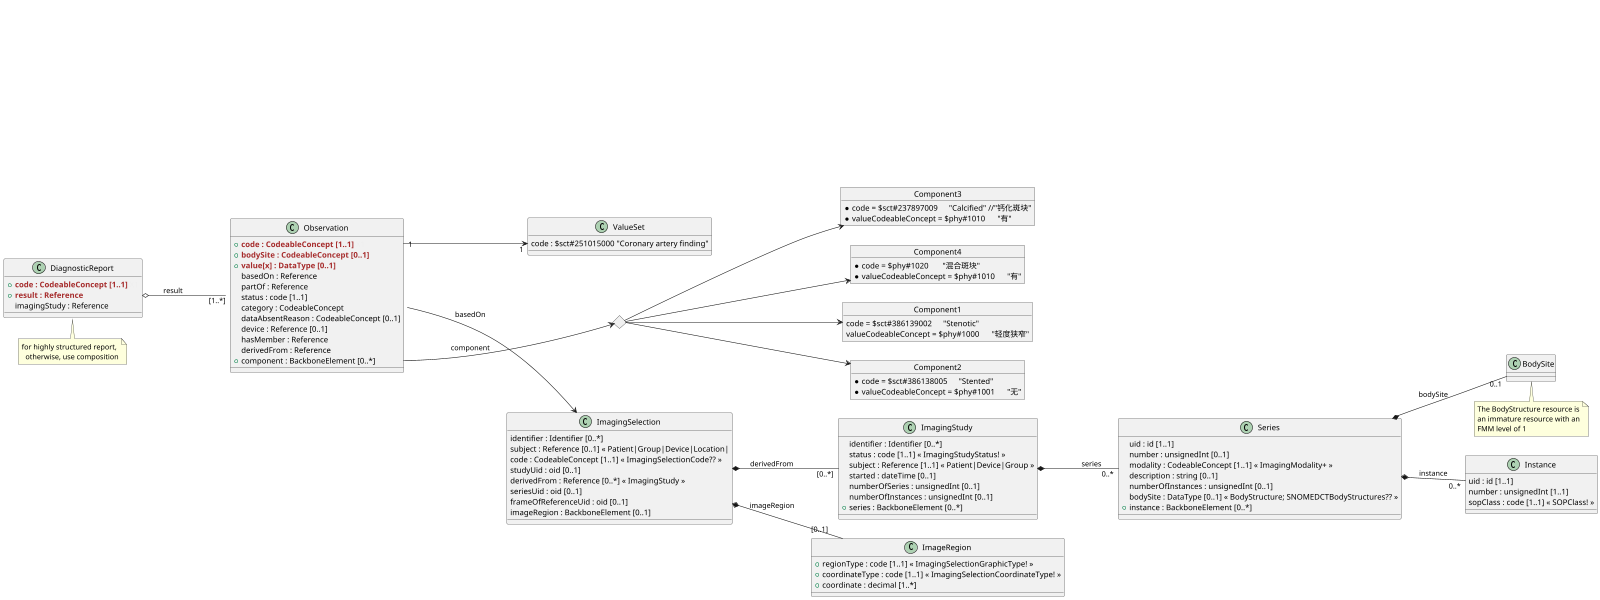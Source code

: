 @startuml ISAI-Shukun
'https://plantuml.com/object-diagram

scale 600 height
hide @unlinked

left to right direction

class Bundle {
'    identifier : Identifier [0..1]
'    type : code [1..1] « BundleType! »
'    timestamp : instant [0..1]
'    total : unsignedInt [0..1]
'    signature : Signature [0..1]
    + entry : BackboneElement [0..*]
}

class Entry {
    fullUrl : uri [0..1]
    + resource : Resource [0..1]
}


class Patient {
}

class Composition {
'    url : uri [0..1]
'    identifier : Identifier [0..1]
'    version : string [0..1]
    +status : code [1..1] « CompositionStatus! »
    +type : CodeableConcept [1..1] « FHIRDocumentTypeCodes? »
'    category : CodeableConcept [0..*] « ReferencedItemCategoryValueSet?? »
'    subject : Reference [0..1] « Any »
'    encounter : Reference [0..1] « Encounter »
    +date : dateTime [1..1]
'    useContext : UsageContext [0..*]
'    author : Reference [1..*] « Practitioner|PractitionerRole|Device|
'    Patient|RelatedPerson|Organization »
'    name : string [0..1]
    +title : string [1..1]
'    note : Annotation [0..*]
'    confidentiality : code [0..1] « Confidentiality! »
'    custodian : Reference [0..1] « Organization »
'    relatesTo : RelatedArtifact [0..*]
}

class Section {
    title : string [0..1]
    code : CodeableConcept [0..1] « DocumentSectionCodes?? »
'    author : Reference [0..*] « Practitioner|PractitionerRole|Device|
'    Patient|RelatedPerson|Organization »
'    focus : Reference [0..1] « Any »
'    text : Narrative [0..1]
'    mode : code [0..1] « ListMode! »
'    orderedBy : CodeableConcept [0..1] « ListOrderCodes? »
    entry : Reference [0..*] « Any »
'    emptyReason : CodeableConcept [0..1] « ListEmptyReasons? »
}


'Section *--"0..*" Observation : entry???

class Organization {
}

class ImagingStudy {
    identifier : Identifier [0..*]
    status : code [1..1] « ImagingStudyStatus! »
'    modality : CodeableConcept [0..*] « ImagingModality+ »
    subject : Reference [1..1] « Patient|Device|Group »
'    encounter : Reference [0..1] « Encounter »
    started : dateTime [0..1]
'    basedOn : Reference [0..*] « CarePlan|ServiceRequest|Appointment|
'    AppointmentResponse|Task »
'    referrer : Reference [0..1] « Practitioner|PractitionerRole »
'    interpreter : Reference [0..*] « Practitioner|PractitionerRole »
'    endpoint : Reference [0..*] « Endpoint »
    numberOfSeries : unsignedInt [0..1]
    numberOfInstances : unsignedInt [0..1]
'    procedure : DataType [0..*] « Procedure; ImagingProcedureCode? »
'    location : Reference [0..1] « Location »
'    reason : DataType [0..*] « Condition|Observation|DiagnosticReport|
'    DocumentReference; ProcedureReasonCodes?? »
'    note : Annotation [0..*]
'    description : string [0..1]
    +series : BackboneElement [0..*]
}

class Binary{
    contentType
    data
}

class OtherResources{

}


class Series{
    uid : id [1..1]
    number : unsignedInt [0..1]
    modality : CodeableConcept [1..1] « ImagingModality+ »
    description : string [0..1]
    numberOfInstances : unsignedInt [0..1]
'    endpoint : Reference [0..*] « Endpoint »
    bodySite : DataType [0..1] « BodyStructure; SNOMEDCTBodyStructures?? »
'    laterality : CodeableConcept [0..1] « Laterality?? »
'    specimen : Reference [0..*] « Specimen »
'    started : dateTime [0..1]
    +instance : BackboneElement [0..*]
}

ImagingStudy *--"0..*" Series : series
Series *--"0..1" BodySite : bodySite

class Instance {
    uid : id [1..1]
    number : unsignedInt [1..1]
    sopClass : code [1..1] « SOPClass! »
}
Series *--"0..*" Instance : instance

class DiagnosticReport {
'    identifier : Identifier
'    basedOn : Reference
'    status : code [1..1]
'    category : CodeableConcept
  + <b><color brown>code : CodeableConcept [1..1]</color></b> <color #eee>X1</color>
'    subject : Reference [0..1]
'    encounter : Reference [0..1]
'    effective[x] : DataType [0..1]
'    issued : instant [0..1]
'    performer : Reference
'    resultsInterpreter : Reference
'    specimen : Reference
  + <b><color brown>result : Reference</color></b>
'    note : Annotation
    imagingStudy : Reference
'    composition : Reference [0..1]
'    conclusion : string [0..1]
'    conclusionCode : CodeableConcept
'    presentedForm : Attachment
'    Media
'    comment : string [0..1]
'    link : Reference [1..1]
}
note bottom
  for highly structured report,
    otherwise, use composition
end note

'DiagnosticReport::basedOn -- Procedure
DiagnosticReport::result o-- "[1..*]" Observation : result


class Observation{
'    identifier : Identifier
  +  <b><color brown>code : CodeableConcept [1..1]</color></b> <color #eee>X1</color>
  +  <b><color brown>bodySite : CodeableConcept [0..1]</color></b>
  +  <b><color brown>value[x] : DataType [0..1]</color></b>
'    instantiates[x] : DataType [0..1]
    basedOn : Reference
    partOf : Reference
    status : code [1..1]
    category : CodeableConcept
'    subject : Reference [0..1]
'    focus : Reference
'    encounter : Reference [0..1]
'    effective[x] : DataType [0..1]
'    issued : instant [0..1]
'    performer : Reference
    dataAbsentReason : CodeableConcept [0..1]
'    interpretation : CodeableConcept
'    note : Annotation
'    method : CodeableConcept [0..1]
'    specimen : Reference [0..1]
    device : Reference [0..1]
    hasMember : Reference
    derivedFrom : Reference
'    ReferenceRange
'    low : Quantity(SimpleQuantity) [0..1]
'    high : Quantity(SimpleQuantity) [0..1]
'    type : CodeableConcept [0..1]
'    appliesTo : CodeableConcept
'    age : Range [0..1]
'    text : string [0..1]
     +component : BackboneElement [0..*]
}

class BodySite {

}

note bottom
  The BodyStructure resource is
  an immature resource with an
  FMM level of 1
end note

object Component1 {
    code = $sct#386139002	"Stenotic"
    valueCodeableConcept = $phy#1000	"轻度狭窄"
}

object Component2 {
  * code = $sct#386138005	"Stented"
  * valueCodeableConcept = $phy#1001	"无"
}

object Component3 {
  * code = $sct#237897009	"Calcified" //"钙化斑块"
  * valueCodeableConcept = $phy#1010	"有"
}

object Component4 {
  * code = $phy#1020	"混合斑块"
  * valueCodeableConcept = $phy#1010	"有"
}

class ValueSet {
    code : $sct#251015000 "Coronary artery finding"
}

<> d1

class ValueSet2{
    bodySite: $sct#67734004 "Upper Trunk Structure"
}

Observation --> ImagingSelection: basedOn
Observation::X1 "1" --> "1" ValueSet::code
'Observation::bodySite --> ValueSet2
Observation::component --> d1 : component
d1 --> Component1
d1 --> Component2
d1 --> Component3
d1 --> Component4

class ImagingSelection {
    identifier : Identifier [0..*]
    subject : Reference [0..1] « Patient|Group|Device|Location|
'    Organization|Procedure|Practitioner|Medication|Substance|
'    Specimen »
'    issued : instant [0..1]
'    basedOn : Reference [0..*] « CarePlan|ServiceRequest|Appointment|
'    AppointmentResponse|Task »
'    category : CodeableConcept [0..*] « ImagingSelectionCode?? »
    code : CodeableConcept [1..1] « ImagingSelectionCode?? »
    studyUid : oid [0..1]
    derivedFrom : Reference [0..*] « ImagingStudy »
'    endpoint : Reference [0..*] « Endpoint »
    seriesUid : oid [0..1]
    frameOfReferenceUid : oid [0..1]
'    bodySite : DataType [0..1] « BodyStructure; SNOMEDCTBodyStructures?? »
    imageRegion : BackboneElement [0..1]
}

class ImageRegion{
    +regionType : code [1..1] « ImagingSelectionGraphicType! »
    +coordinateType : code [1..1] « ImagingSelectionCoordinateType! »
    +coordinate : decimal [1..*]
}

ImagingSelection *--"[0..1]" ImageRegion : imageRegion
ImagingSelection *--"[0..*]" ImagingStudy : derivedFrom

@enduml
